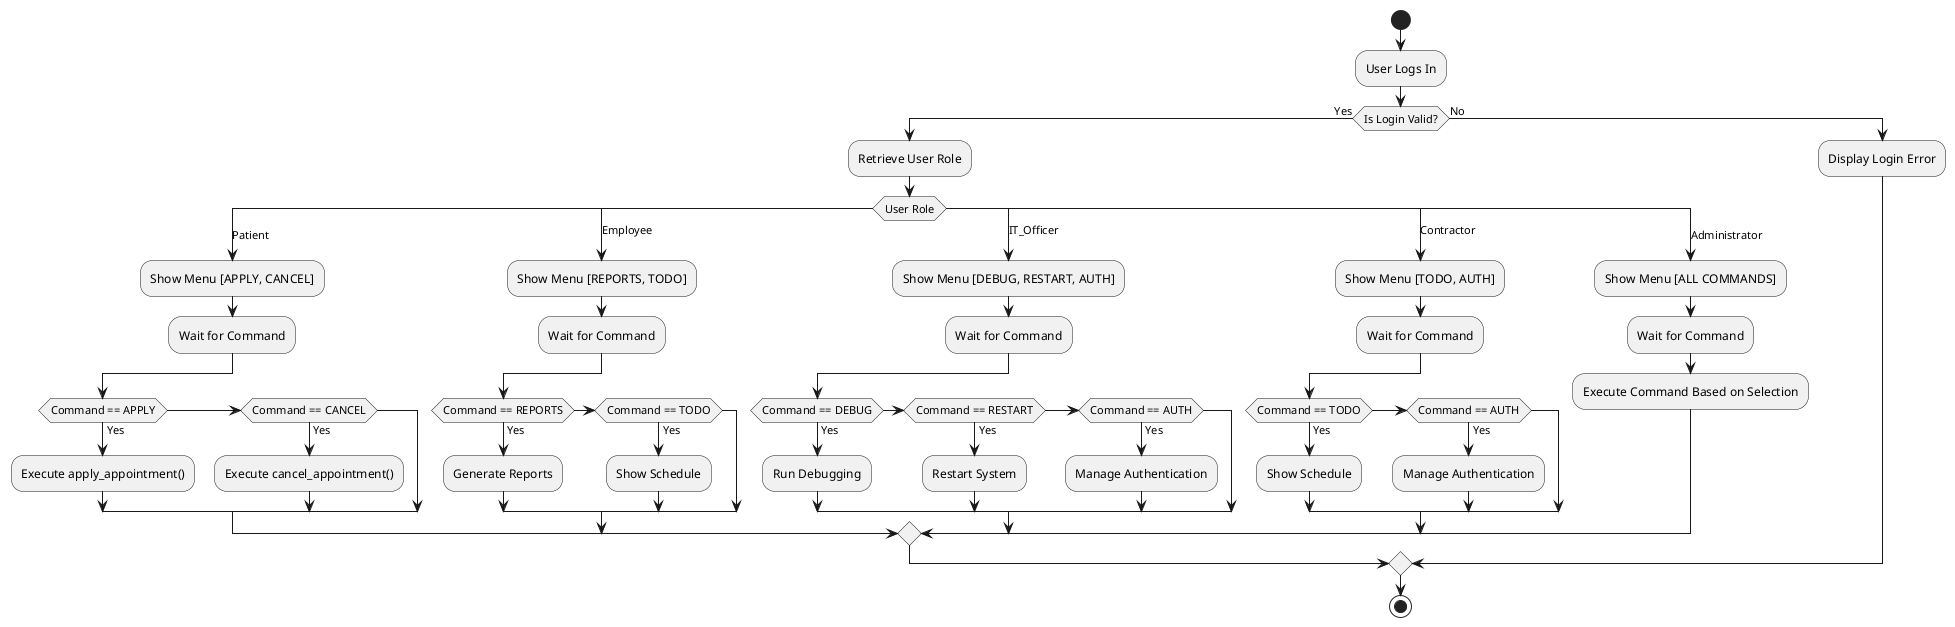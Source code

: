 @startuml
start
:User Logs In;
if (Is Login Valid?) then (Yes)
    :Retrieve User Role;
    switch (User Role)
        case (Patient)
            :Show Menu [APPLY, CANCEL];
            :Wait for Command;
            if (Command == APPLY) then (Yes)
                :Execute apply_appointment();
            else if (Command == CANCEL) then (Yes)
                :Execute cancel_appointment();
            endif
        case (Employee)
            :Show Menu [REPORTS, TODO];
            :Wait for Command;
            if (Command == REPORTS) then (Yes)
                :Generate Reports;
            else if (Command == TODO) then (Yes)
                :Show Schedule;
            endif
        case (IT_Officer)
            :Show Menu [DEBUG, RESTART, AUTH];
            :Wait for Command;
            if (Command == DEBUG) then (Yes)
                :Run Debugging;
            else if (Command == RESTART) then (Yes)
                :Restart System;
            else if (Command == AUTH) then (Yes)
                :Manage Authentication;
            endif
        case (Contractor)
            :Show Menu [TODO, AUTH];
            :Wait for Command;
            if (Command == TODO) then (Yes)
                :Show Schedule;
            else if (Command == AUTH) then (Yes)
                :Manage Authentication;
            endif
        case (Administrator)
            :Show Menu [ALL COMMANDS];
            :Wait for Command;
            :Execute Command Based on Selection;
    endswitch
else (No)
    :Display Login Error;
endif
stop
@enduml
